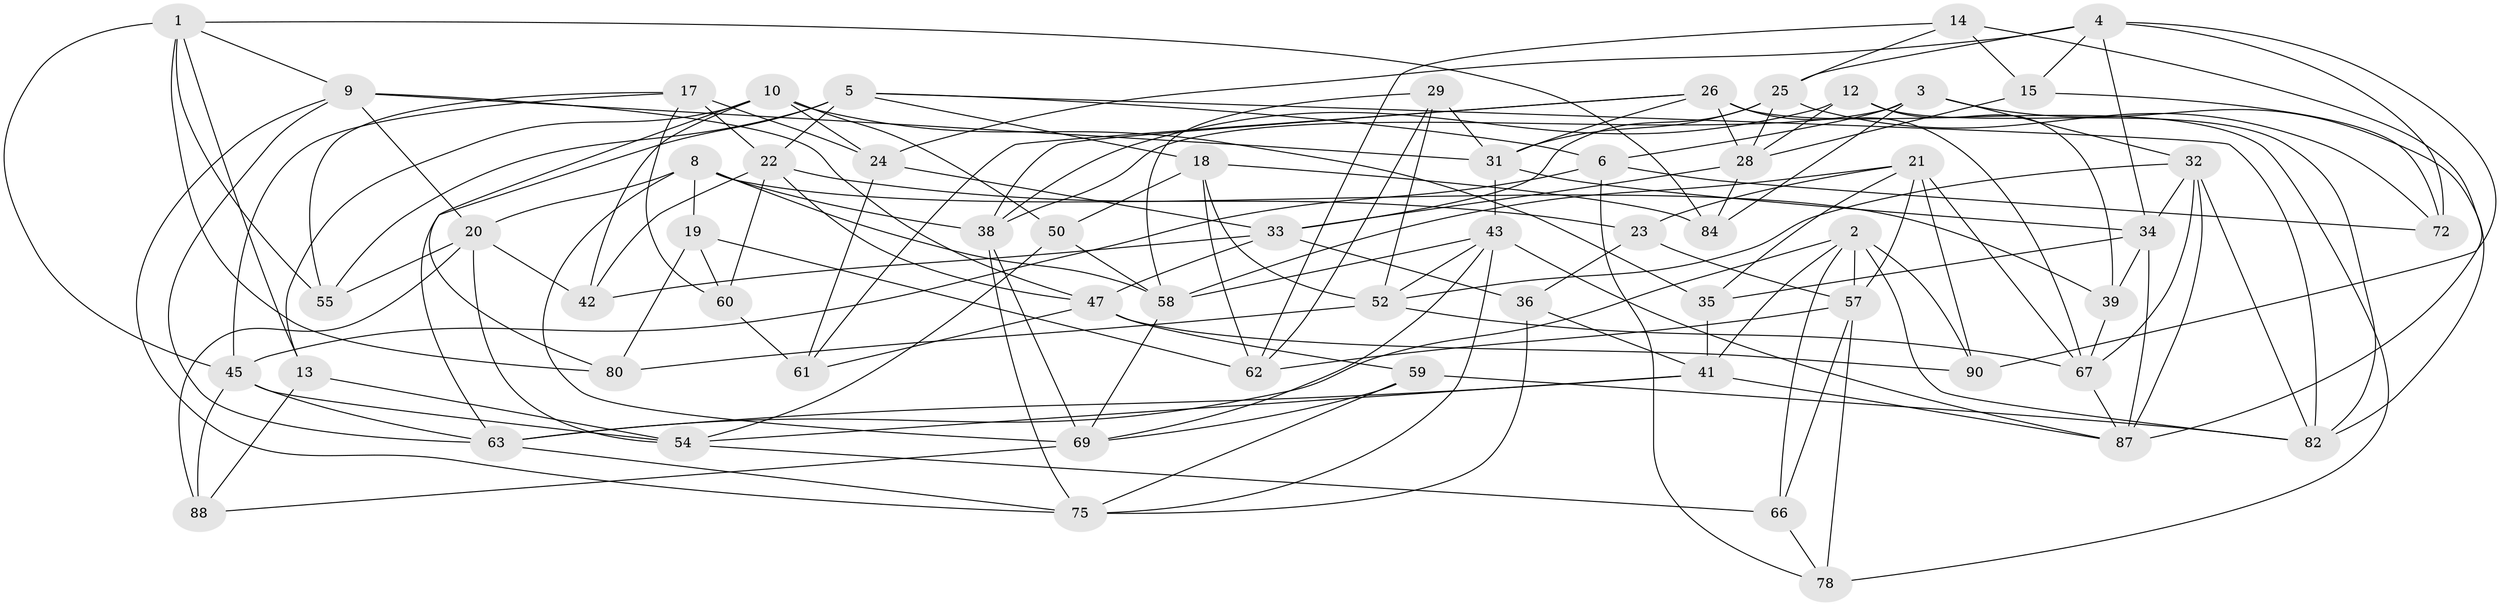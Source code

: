 // original degree distribution, {4: 1.0}
// Generated by graph-tools (version 1.1) at 2025/42/03/06/25 10:42:21]
// undirected, 61 vertices, 157 edges
graph export_dot {
graph [start="1"]
  node [color=gray90,style=filled];
  1 [super="+44"];
  2 [super="+7"];
  3 [super="+70"];
  4 [super="+48"];
  5 [super="+93"];
  6 [super="+11"];
  8 [super="+16"];
  9 [super="+51"];
  10 [super="+89"];
  12;
  13;
  14;
  15;
  17 [super="+27"];
  18 [super="+30"];
  19;
  20 [super="+97"];
  21 [super="+46"];
  22 [super="+73"];
  23;
  24 [super="+40"];
  25 [super="+98"];
  26 [super="+64"];
  28 [super="+68"];
  29;
  31 [super="+77"];
  32 [super="+49"];
  33 [super="+37"];
  34 [super="+85"];
  35;
  36;
  38 [super="+86"];
  39;
  41 [super="+79"];
  42;
  43 [super="+81"];
  45 [super="+53"];
  47 [super="+56"];
  50;
  52 [super="+91"];
  54 [super="+71"];
  55;
  57 [super="+65"];
  58 [super="+94"];
  59;
  60;
  61;
  62 [super="+96"];
  63 [super="+99"];
  66;
  67 [super="+95"];
  69 [super="+74"];
  72;
  75 [super="+76"];
  78;
  80;
  82 [super="+83"];
  84;
  87 [super="+92"];
  88;
  90;
  1 -- 13;
  1 -- 84;
  1 -- 80;
  1 -- 55;
  1 -- 45;
  1 -- 9;
  2 -- 82;
  2 -- 66;
  2 -- 90;
  2 -- 63;
  2 -- 57;
  2 -- 41;
  3 -- 6 [weight=2];
  3 -- 82;
  3 -- 84;
  3 -- 38;
  3 -- 32;
  4 -- 72;
  4 -- 34;
  4 -- 25;
  4 -- 90;
  4 -- 15;
  4 -- 24;
  5 -- 18;
  5 -- 6;
  5 -- 82;
  5 -- 55;
  5 -- 22;
  5 -- 63;
  6 -- 78;
  6 -- 72;
  6 -- 45;
  8 -- 39;
  8 -- 69;
  8 -- 19;
  8 -- 58;
  8 -- 20;
  8 -- 38;
  9 -- 75;
  9 -- 31;
  9 -- 47;
  9 -- 20;
  9 -- 63;
  10 -- 50;
  10 -- 80;
  10 -- 35;
  10 -- 42;
  10 -- 13;
  10 -- 24;
  12 -- 39;
  12 -- 28;
  12 -- 38;
  12 -- 82;
  13 -- 88;
  13 -- 54;
  14 -- 25;
  14 -- 15;
  14 -- 62;
  14 -- 87;
  15 -- 28;
  15 -- 72;
  17 -- 60;
  17 -- 55;
  17 -- 45;
  17 -- 24 [weight=2];
  17 -- 22;
  18 -- 62 [weight=2];
  18 -- 52;
  18 -- 50;
  18 -- 84;
  19 -- 62;
  19 -- 60;
  19 -- 80;
  20 -- 55;
  20 -- 88;
  20 -- 42;
  20 -- 54;
  21 -- 90;
  21 -- 35;
  21 -- 58;
  21 -- 67;
  21 -- 23;
  21 -- 57;
  22 -- 23;
  22 -- 42;
  22 -- 60;
  22 -- 47;
  23 -- 36;
  23 -- 57;
  24 -- 61;
  24 -- 33;
  25 -- 33;
  25 -- 72;
  25 -- 31;
  25 -- 28;
  26 -- 78;
  26 -- 38;
  26 -- 28;
  26 -- 67;
  26 -- 61;
  26 -- 31;
  28 -- 84;
  28 -- 33;
  29 -- 52;
  29 -- 58;
  29 -- 62;
  29 -- 31;
  31 -- 34;
  31 -- 43;
  32 -- 52;
  32 -- 82;
  32 -- 87;
  32 -- 67;
  32 -- 34;
  33 -- 36;
  33 -- 42;
  33 -- 47;
  34 -- 39;
  34 -- 35;
  34 -- 87;
  35 -- 41;
  36 -- 41;
  36 -- 75;
  38 -- 75;
  38 -- 69;
  39 -- 67;
  41 -- 54;
  41 -- 87;
  41 -- 63;
  43 -- 75;
  43 -- 69;
  43 -- 58;
  43 -- 52;
  43 -- 87;
  45 -- 54;
  45 -- 88;
  45 -- 63;
  47 -- 61;
  47 -- 90;
  47 -- 59;
  50 -- 54;
  50 -- 58;
  52 -- 80;
  52 -- 67;
  54 -- 66;
  57 -- 66;
  57 -- 78;
  57 -- 62;
  58 -- 69;
  59 -- 75;
  59 -- 82;
  59 -- 69;
  60 -- 61;
  63 -- 75;
  66 -- 78;
  67 -- 87;
  69 -- 88;
}
